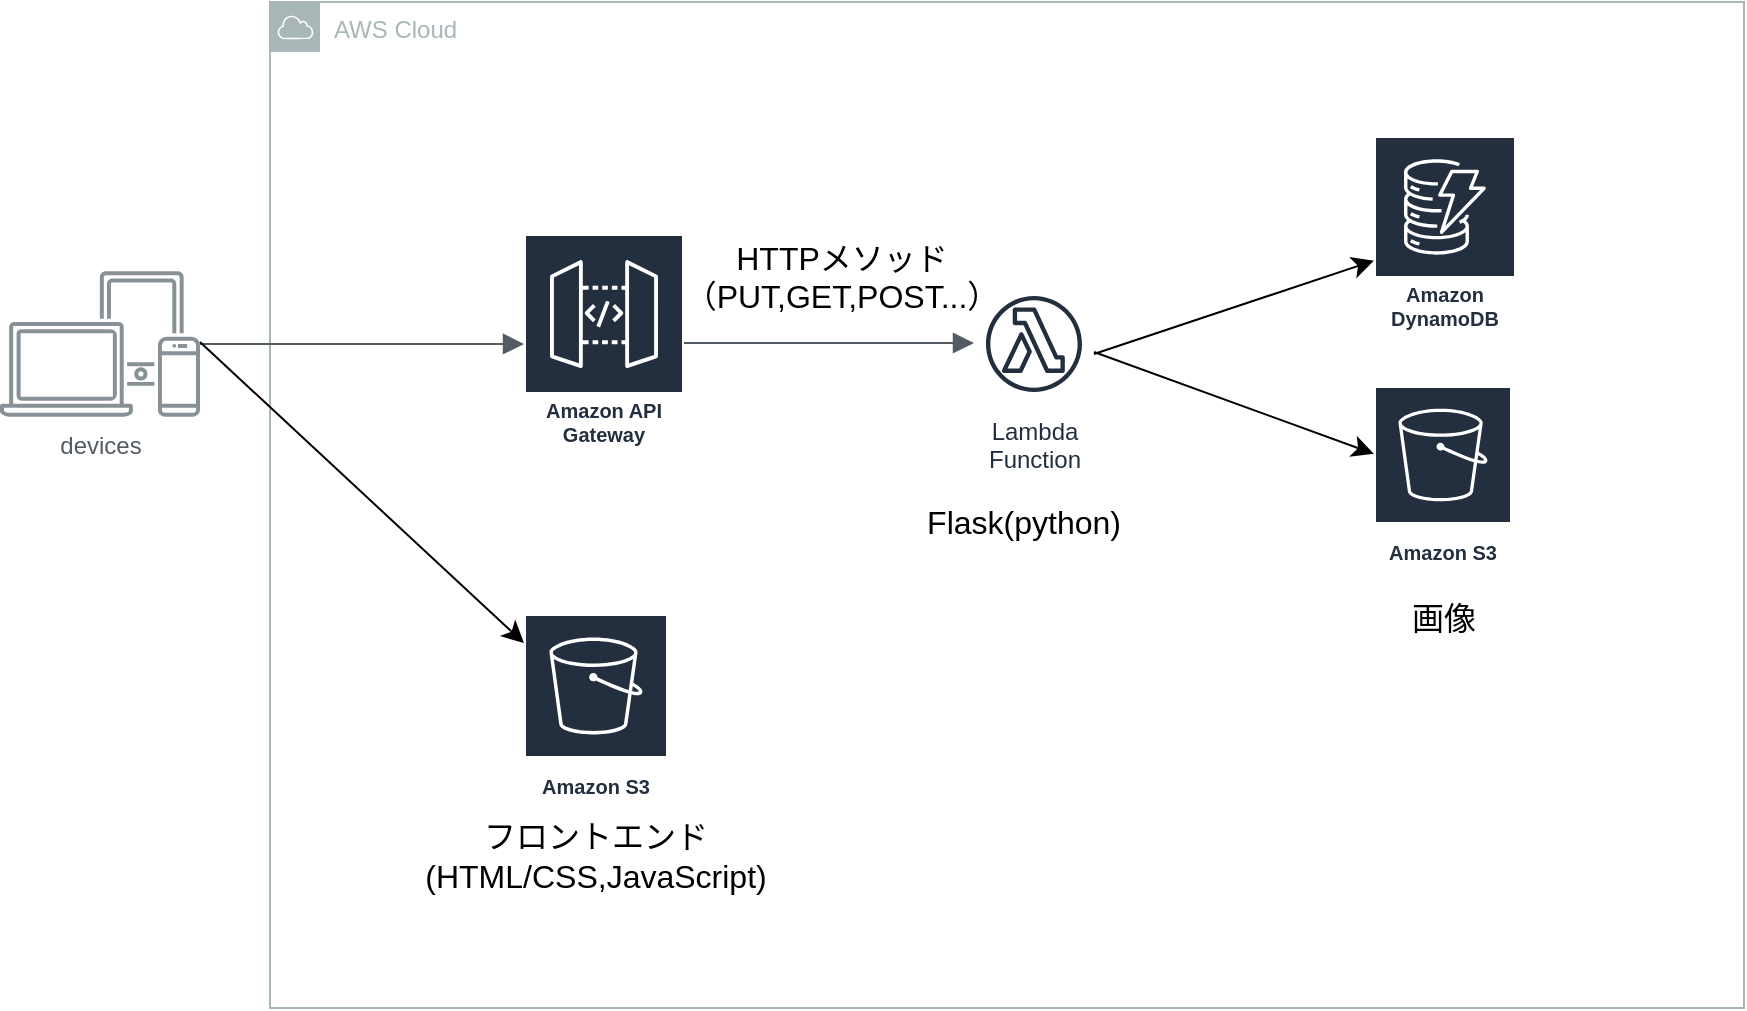 <mxfile version="26.0.6">
  <diagram name="ページ1" id="1DbSrW-6x4X3U3qHsrpl">
    <mxGraphModel dx="2074" dy="1196" grid="0" gridSize="10" guides="1" tooltips="1" connect="1" arrows="1" fold="1" page="0" pageScale="1" pageWidth="827" pageHeight="1169" math="0" shadow="0">
      <root>
        <mxCell id="0" />
        <mxCell id="1" parent="0" />
        <mxCell id="6H8UI463rdipYGjHEnoJ-1" value="devices" style="sketch=0;outlineConnect=0;gradientColor=none;fontColor=#545B64;strokeColor=none;fillColor=#879196;dashed=0;verticalLabelPosition=bottom;verticalAlign=top;align=center;html=1;fontSize=12;fontStyle=0;aspect=fixed;shape=mxgraph.aws4.illustration_devices;pointerEvents=1" vertex="1" parent="1">
          <mxGeometry x="-268" y="43.5" width="100" height="73" as="geometry" />
        </mxCell>
        <mxCell id="6H8UI463rdipYGjHEnoJ-2" value="AWS Cloud" style="sketch=0;outlineConnect=0;gradientColor=none;html=1;whiteSpace=wrap;fontSize=12;fontStyle=0;shape=mxgraph.aws4.group;grIcon=mxgraph.aws4.group_aws_cloud;strokeColor=#AAB7B8;fillColor=none;verticalAlign=top;align=left;spacingLeft=30;fontColor=#AAB7B8;dashed=0;" vertex="1" parent="1">
          <mxGeometry x="-133" y="-91" width="737" height="503" as="geometry" />
        </mxCell>
        <mxCell id="6H8UI463rdipYGjHEnoJ-4" value="Amazon DynamoDB" style="sketch=0;outlineConnect=0;fontColor=#232F3E;gradientColor=none;strokeColor=#ffffff;fillColor=#232F3E;dashed=0;verticalLabelPosition=middle;verticalAlign=bottom;align=center;html=1;whiteSpace=wrap;fontSize=10;fontStyle=1;spacing=3;shape=mxgraph.aws4.productIcon;prIcon=mxgraph.aws4.dynamodb;" vertex="1" parent="1">
          <mxGeometry x="419" y="-24" width="71" height="101" as="geometry" />
        </mxCell>
        <mxCell id="6H8UI463rdipYGjHEnoJ-5" value="Lambda&#xa;Function" style="sketch=0;outlineConnect=0;fontColor=#232F3E;gradientColor=none;strokeColor=#232F3E;fillColor=#ffffff;dashed=0;verticalLabelPosition=bottom;verticalAlign=top;align=center;html=1;fontSize=12;fontStyle=0;aspect=fixed;shape=mxgraph.aws4.resourceIcon;resIcon=mxgraph.aws4.lambda_function;" vertex="1" parent="1">
          <mxGeometry x="219" y="50" width="60" height="60" as="geometry" />
        </mxCell>
        <mxCell id="6H8UI463rdipYGjHEnoJ-6" value="Amazon API Gateway" style="sketch=0;outlineConnect=0;fontColor=#232F3E;gradientColor=none;strokeColor=#ffffff;fillColor=#232F3E;dashed=0;verticalLabelPosition=middle;verticalAlign=bottom;align=center;html=1;whiteSpace=wrap;fontSize=10;fontStyle=1;spacing=3;shape=mxgraph.aws4.productIcon;prIcon=mxgraph.aws4.api_gateway;" vertex="1" parent="1">
          <mxGeometry x="-6" y="25" width="80" height="110" as="geometry" />
        </mxCell>
        <mxCell id="6H8UI463rdipYGjHEnoJ-7" value="Amazon S3" style="sketch=0;outlineConnect=0;fontColor=#232F3E;gradientColor=none;strokeColor=#ffffff;fillColor=#232F3E;dashed=0;verticalLabelPosition=middle;verticalAlign=bottom;align=center;html=1;whiteSpace=wrap;fontSize=10;fontStyle=1;spacing=3;shape=mxgraph.aws4.productIcon;prIcon=mxgraph.aws4.s3;" vertex="1" parent="1">
          <mxGeometry x="-6" y="215" width="72" height="96" as="geometry" />
        </mxCell>
        <mxCell id="6H8UI463rdipYGjHEnoJ-8" value="Amazon S3" style="sketch=0;outlineConnect=0;fontColor=#232F3E;gradientColor=none;strokeColor=#ffffff;fillColor=#232F3E;dashed=0;verticalLabelPosition=middle;verticalAlign=bottom;align=center;html=1;whiteSpace=wrap;fontSize=10;fontStyle=1;spacing=3;shape=mxgraph.aws4.productIcon;prIcon=mxgraph.aws4.s3;" vertex="1" parent="1">
          <mxGeometry x="419" y="101" width="69" height="93" as="geometry" />
        </mxCell>
        <mxCell id="6H8UI463rdipYGjHEnoJ-10" value="" style="edgeStyle=orthogonalEdgeStyle;html=1;endArrow=block;elbow=vertical;startArrow=none;endFill=1;strokeColor=#545B64;rounded=0;fontSize=12;startSize=8;endSize=8;curved=1;" edge="1" parent="1" source="6H8UI463rdipYGjHEnoJ-1" target="6H8UI463rdipYGjHEnoJ-6">
          <mxGeometry width="100" relative="1" as="geometry">
            <mxPoint x="-166" y="67" as="sourcePoint" />
            <mxPoint x="-66" y="67" as="targetPoint" />
          </mxGeometry>
        </mxCell>
        <mxCell id="6H8UI463rdipYGjHEnoJ-14" value="" style="edgeStyle=orthogonalEdgeStyle;html=1;endArrow=block;elbow=vertical;startArrow=none;endFill=1;strokeColor=#545B64;rounded=0;fontSize=12;startSize=8;endSize=8;curved=1;" edge="1" parent="1" target="6H8UI463rdipYGjHEnoJ-5">
          <mxGeometry width="100" relative="1" as="geometry">
            <mxPoint x="74" y="79.5" as="sourcePoint" />
            <mxPoint x="174" y="79.5" as="targetPoint" />
          </mxGeometry>
        </mxCell>
        <mxCell id="6H8UI463rdipYGjHEnoJ-24" value="" style="endArrow=classic;html=1;rounded=0;fontSize=12;startSize=8;endSize=8;curved=1;" edge="1" parent="1" target="6H8UI463rdipYGjHEnoJ-4">
          <mxGeometry width="50" height="50" relative="1" as="geometry">
            <mxPoint x="279" y="85" as="sourcePoint" />
            <mxPoint x="329" y="35" as="targetPoint" />
          </mxGeometry>
        </mxCell>
        <mxCell id="6H8UI463rdipYGjHEnoJ-25" value="" style="endArrow=classic;html=1;rounded=0;fontSize=12;startSize=8;endSize=8;curved=1;" edge="1" parent="1" target="6H8UI463rdipYGjHEnoJ-8">
          <mxGeometry width="50" height="50" relative="1" as="geometry">
            <mxPoint x="279" y="84" as="sourcePoint" />
            <mxPoint x="329" y="34" as="targetPoint" />
          </mxGeometry>
        </mxCell>
        <mxCell id="6H8UI463rdipYGjHEnoJ-29" value="" style="endArrow=classic;html=1;rounded=0;fontSize=12;startSize=8;endSize=8;curved=1;" edge="1" parent="1" target="6H8UI463rdipYGjHEnoJ-7">
          <mxGeometry width="50" height="50" relative="1" as="geometry">
            <mxPoint x="-168" y="79" as="sourcePoint" />
            <mxPoint x="-118" y="29" as="targetPoint" />
          </mxGeometry>
        </mxCell>
        <mxCell id="6H8UI463rdipYGjHEnoJ-30" value="Flask(python)" style="text;strokeColor=none;fillColor=none;html=1;align=center;verticalAlign=middle;whiteSpace=wrap;rounded=0;fontSize=16;" vertex="1" parent="1">
          <mxGeometry x="214" y="154" width="60" height="30" as="geometry" />
        </mxCell>
        <mxCell id="6H8UI463rdipYGjHEnoJ-32" value="&lt;div&gt;フロントエンド&lt;/div&gt;&lt;div&gt;(HTML/CSS,JavaScript)&lt;br&gt;&lt;/div&gt;" style="text;strokeColor=none;fillColor=none;html=1;align=center;verticalAlign=middle;whiteSpace=wrap;rounded=0;fontSize=16;" vertex="1" parent="1">
          <mxGeometry x="-64" y="321" width="188" height="30" as="geometry" />
        </mxCell>
        <mxCell id="6H8UI463rdipYGjHEnoJ-35" value="&lt;div&gt;HTTPメソッド（PUT,GET,POST...）&lt;/div&gt;&lt;div&gt;&lt;br&gt;&lt;/div&gt;" style="text;strokeColor=none;fillColor=none;html=1;align=center;verticalAlign=middle;whiteSpace=wrap;rounded=0;fontSize=16;" vertex="1" parent="1">
          <mxGeometry x="100" y="43.5" width="106" height="24" as="geometry" />
        </mxCell>
        <mxCell id="6H8UI463rdipYGjHEnoJ-36" value="画像" style="text;strokeColor=none;fillColor=none;html=1;align=center;verticalAlign=middle;whiteSpace=wrap;rounded=0;fontSize=16;" vertex="1" parent="1">
          <mxGeometry x="423.5" y="202" width="60" height="30" as="geometry" />
        </mxCell>
      </root>
    </mxGraphModel>
  </diagram>
</mxfile>
